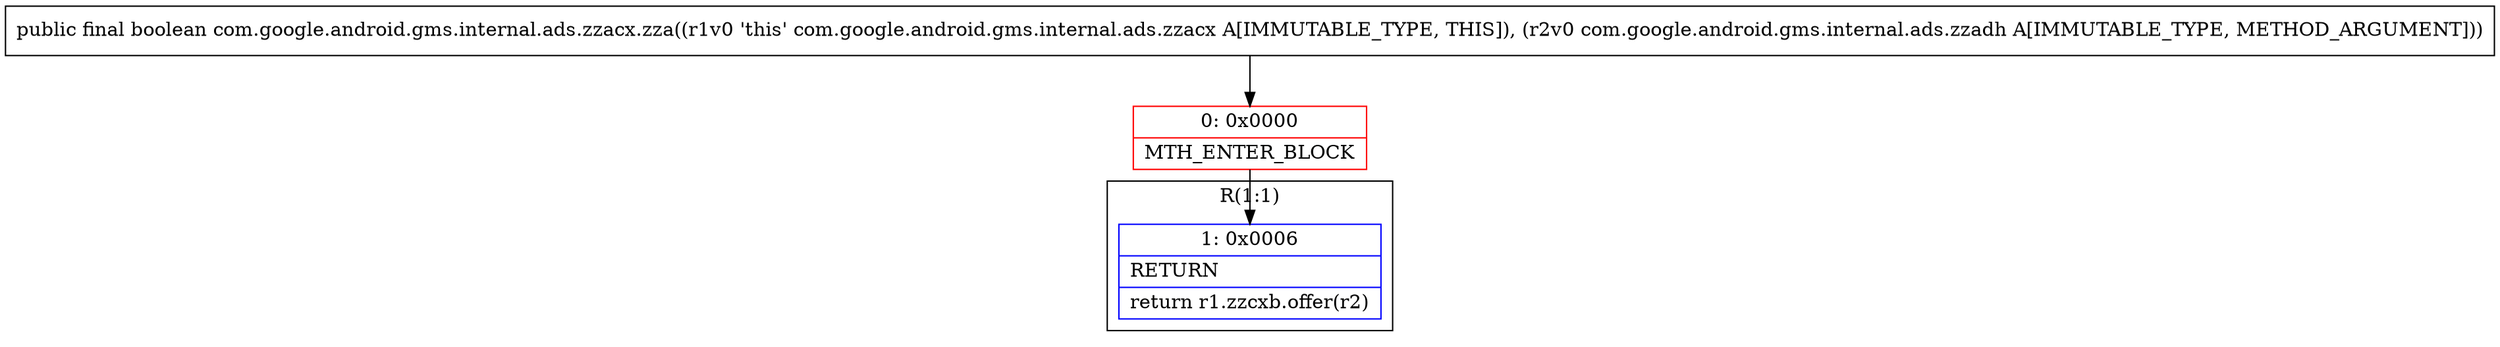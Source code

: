digraph "CFG forcom.google.android.gms.internal.ads.zzacx.zza(Lcom\/google\/android\/gms\/internal\/ads\/zzadh;)Z" {
subgraph cluster_Region_536030417 {
label = "R(1:1)";
node [shape=record,color=blue];
Node_1 [shape=record,label="{1\:\ 0x0006|RETURN\l|return r1.zzcxb.offer(r2)\l}"];
}
Node_0 [shape=record,color=red,label="{0\:\ 0x0000|MTH_ENTER_BLOCK\l}"];
MethodNode[shape=record,label="{public final boolean com.google.android.gms.internal.ads.zzacx.zza((r1v0 'this' com.google.android.gms.internal.ads.zzacx A[IMMUTABLE_TYPE, THIS]), (r2v0 com.google.android.gms.internal.ads.zzadh A[IMMUTABLE_TYPE, METHOD_ARGUMENT])) }"];
MethodNode -> Node_0;
Node_0 -> Node_1;
}


